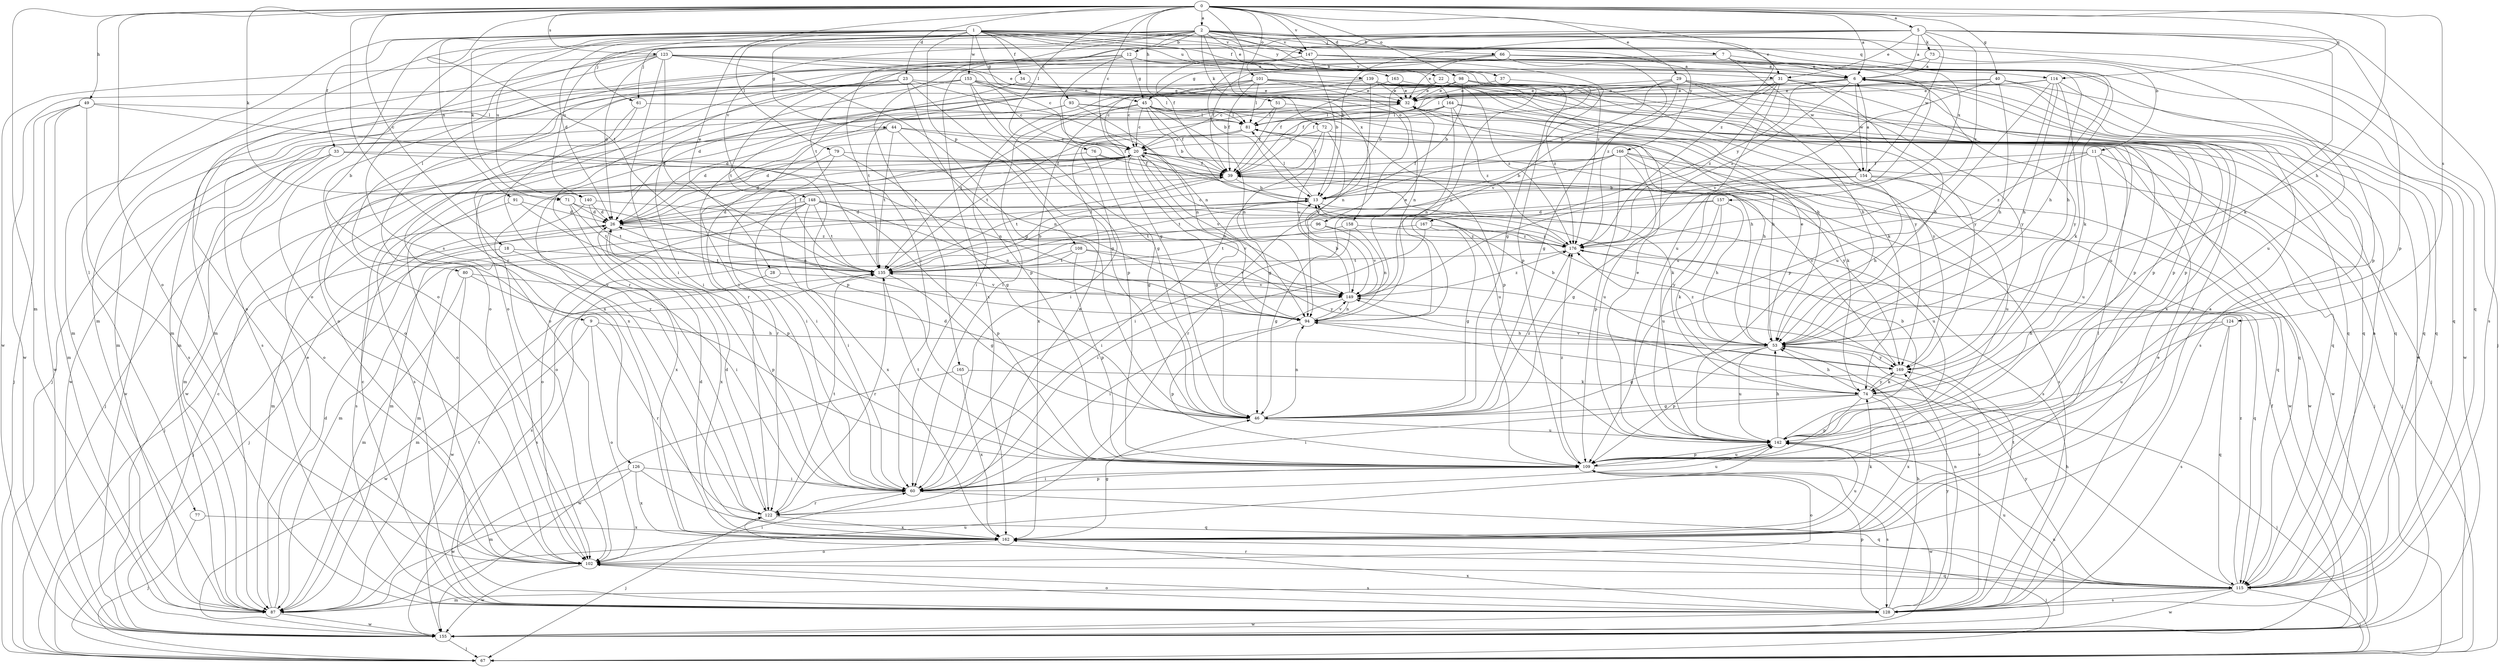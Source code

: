 strict digraph  {
0;
1;
2;
5;
6;
7;
9;
11;
12;
13;
18;
20;
22;
23;
26;
28;
29;
31;
32;
33;
34;
37;
39;
40;
44;
45;
46;
49;
51;
53;
60;
61;
66;
67;
71;
72;
73;
74;
76;
77;
79;
80;
81;
87;
91;
93;
94;
96;
98;
101;
102;
108;
109;
114;
115;
122;
123;
124;
126;
128;
135;
139;
140;
142;
147;
148;
149;
153;
154;
155;
157;
158;
162;
163;
164;
165;
166;
167;
169;
176;
0 -> 2  [label=a];
0 -> 5  [label=a];
0 -> 6  [label=a];
0 -> 18  [label=c];
0 -> 20  [label=c];
0 -> 22  [label=d];
0 -> 23  [label=d];
0 -> 28  [label=e];
0 -> 29  [label=e];
0 -> 40  [label=g];
0 -> 49  [label=h];
0 -> 51  [label=h];
0 -> 53  [label=h];
0 -> 71  [label=k];
0 -> 76  [label=l];
0 -> 87  [label=m];
0 -> 96  [label=o];
0 -> 98  [label=o];
0 -> 101  [label=o];
0 -> 102  [label=o];
0 -> 114  [label=q];
0 -> 122  [label=r];
0 -> 123  [label=s];
0 -> 124  [label=s];
0 -> 135  [label=t];
0 -> 147  [label=v];
0 -> 176  [label=z];
1 -> 31  [label=e];
1 -> 33  [label=f];
1 -> 34  [label=f];
1 -> 37  [label=f];
1 -> 44  [label=g];
1 -> 45  [label=g];
1 -> 61  [label=j];
1 -> 71  [label=k];
1 -> 77  [label=l];
1 -> 79  [label=l];
1 -> 91  [label=n];
1 -> 93  [label=n];
1 -> 102  [label=o];
1 -> 108  [label=p];
1 -> 114  [label=q];
1 -> 115  [label=q];
1 -> 139  [label=u];
1 -> 140  [label=u];
1 -> 147  [label=v];
1 -> 153  [label=w];
1 -> 157  [label=x];
1 -> 176  [label=z];
2 -> 7  [label=b];
2 -> 9  [label=b];
2 -> 11  [label=b];
2 -> 12  [label=b];
2 -> 26  [label=d];
2 -> 31  [label=e];
2 -> 60  [label=i];
2 -> 61  [label=j];
2 -> 66  [label=j];
2 -> 67  [label=j];
2 -> 72  [label=k];
2 -> 87  [label=m];
2 -> 126  [label=s];
2 -> 140  [label=u];
2 -> 147  [label=v];
2 -> 148  [label=v];
2 -> 158  [label=x];
2 -> 163  [label=y];
2 -> 164  [label=y];
2 -> 165  [label=y];
2 -> 166  [label=y];
5 -> 6  [label=a];
5 -> 13  [label=b];
5 -> 31  [label=e];
5 -> 39  [label=f];
5 -> 73  [label=k];
5 -> 74  [label=k];
5 -> 102  [label=o];
5 -> 109  [label=p];
5 -> 128  [label=s];
5 -> 135  [label=t];
5 -> 154  [label=w];
5 -> 176  [label=z];
6 -> 32  [label=e];
6 -> 60  [label=i];
6 -> 87  [label=m];
6 -> 128  [label=s];
6 -> 154  [label=w];
6 -> 162  [label=x];
6 -> 167  [label=y];
6 -> 169  [label=y];
6 -> 176  [label=z];
7 -> 6  [label=a];
7 -> 45  [label=g];
7 -> 122  [label=r];
7 -> 142  [label=u];
7 -> 154  [label=w];
9 -> 53  [label=h];
9 -> 102  [label=o];
9 -> 122  [label=r];
9 -> 155  [label=w];
11 -> 39  [label=f];
11 -> 67  [label=j];
11 -> 122  [label=r];
11 -> 142  [label=u];
11 -> 155  [label=w];
11 -> 176  [label=z];
12 -> 6  [label=a];
12 -> 45  [label=g];
12 -> 46  [label=g];
12 -> 80  [label=l];
12 -> 102  [label=o];
12 -> 109  [label=p];
12 -> 162  [label=x];
13 -> 26  [label=d];
13 -> 60  [label=i];
13 -> 81  [label=l];
13 -> 87  [label=m];
13 -> 142  [label=u];
18 -> 60  [label=i];
18 -> 67  [label=j];
18 -> 135  [label=t];
20 -> 39  [label=f];
20 -> 46  [label=g];
20 -> 60  [label=i];
20 -> 67  [label=j];
20 -> 94  [label=n];
20 -> 102  [label=o];
20 -> 115  [label=q];
20 -> 128  [label=s];
20 -> 142  [label=u];
20 -> 149  [label=v];
20 -> 155  [label=w];
22 -> 13  [label=b];
22 -> 32  [label=e];
22 -> 94  [label=n];
22 -> 109  [label=p];
23 -> 32  [label=e];
23 -> 46  [label=g];
23 -> 94  [label=n];
23 -> 102  [label=o];
23 -> 109  [label=p];
23 -> 135  [label=t];
23 -> 162  [label=x];
26 -> 39  [label=f];
26 -> 67  [label=j];
26 -> 162  [label=x];
26 -> 176  [label=z];
28 -> 128  [label=s];
28 -> 149  [label=v];
29 -> 13  [label=b];
29 -> 32  [label=e];
29 -> 39  [label=f];
29 -> 46  [label=g];
29 -> 53  [label=h];
29 -> 109  [label=p];
29 -> 169  [label=y];
31 -> 32  [label=e];
31 -> 53  [label=h];
31 -> 81  [label=l];
31 -> 115  [label=q];
31 -> 142  [label=u];
31 -> 149  [label=v];
31 -> 162  [label=x];
31 -> 176  [label=z];
32 -> 81  [label=l];
33 -> 39  [label=f];
33 -> 87  [label=m];
33 -> 94  [label=n];
33 -> 102  [label=o];
33 -> 155  [label=w];
34 -> 32  [label=e];
34 -> 60  [label=i];
37 -> 32  [label=e];
37 -> 169  [label=y];
39 -> 13  [label=b];
39 -> 102  [label=o];
39 -> 128  [label=s];
39 -> 135  [label=t];
39 -> 155  [label=w];
40 -> 32  [label=e];
40 -> 39  [label=f];
40 -> 53  [label=h];
40 -> 115  [label=q];
40 -> 149  [label=v];
40 -> 155  [label=w];
44 -> 20  [label=c];
44 -> 26  [label=d];
44 -> 39  [label=f];
44 -> 94  [label=n];
44 -> 135  [label=t];
44 -> 155  [label=w];
45 -> 13  [label=b];
45 -> 20  [label=c];
45 -> 39  [label=f];
45 -> 67  [label=j];
45 -> 81  [label=l];
45 -> 94  [label=n];
45 -> 109  [label=p];
45 -> 135  [label=t];
45 -> 162  [label=x];
46 -> 26  [label=d];
46 -> 94  [label=n];
46 -> 142  [label=u];
46 -> 176  [label=z];
49 -> 67  [label=j];
49 -> 81  [label=l];
49 -> 87  [label=m];
49 -> 109  [label=p];
49 -> 128  [label=s];
49 -> 155  [label=w];
51 -> 39  [label=f];
51 -> 53  [label=h];
51 -> 81  [label=l];
53 -> 13  [label=b];
53 -> 32  [label=e];
53 -> 46  [label=g];
53 -> 109  [label=p];
53 -> 142  [label=u];
53 -> 169  [label=y];
53 -> 176  [label=z];
60 -> 109  [label=p];
60 -> 115  [label=q];
60 -> 122  [label=r];
60 -> 142  [label=u];
61 -> 81  [label=l];
61 -> 102  [label=o];
61 -> 122  [label=r];
66 -> 6  [label=a];
66 -> 13  [label=b];
66 -> 32  [label=e];
66 -> 53  [label=h];
66 -> 74  [label=k];
66 -> 87  [label=m];
66 -> 176  [label=z];
71 -> 26  [label=d];
71 -> 94  [label=n];
71 -> 135  [label=t];
71 -> 162  [label=x];
72 -> 20  [label=c];
72 -> 39  [label=f];
72 -> 46  [label=g];
72 -> 115  [label=q];
72 -> 149  [label=v];
73 -> 6  [label=a];
73 -> 39  [label=f];
73 -> 109  [label=p];
74 -> 46  [label=g];
74 -> 53  [label=h];
74 -> 60  [label=i];
74 -> 67  [label=j];
74 -> 109  [label=p];
74 -> 162  [label=x];
74 -> 169  [label=y];
76 -> 39  [label=f];
76 -> 46  [label=g];
76 -> 74  [label=k];
76 -> 122  [label=r];
77 -> 67  [label=j];
77 -> 162  [label=x];
79 -> 26  [label=d];
79 -> 39  [label=f];
79 -> 46  [label=g];
79 -> 60  [label=i];
80 -> 87  [label=m];
80 -> 109  [label=p];
80 -> 149  [label=v];
80 -> 155  [label=w];
81 -> 20  [label=c];
81 -> 26  [label=d];
81 -> 53  [label=h];
81 -> 74  [label=k];
81 -> 135  [label=t];
81 -> 149  [label=v];
87 -> 26  [label=d];
87 -> 32  [label=e];
87 -> 135  [label=t];
87 -> 142  [label=u];
87 -> 155  [label=w];
91 -> 26  [label=d];
91 -> 109  [label=p];
91 -> 128  [label=s];
93 -> 53  [label=h];
93 -> 67  [label=j];
93 -> 81  [label=l];
93 -> 94  [label=n];
93 -> 162  [label=x];
94 -> 53  [label=h];
94 -> 109  [label=p];
94 -> 149  [label=v];
96 -> 87  [label=m];
96 -> 149  [label=v];
96 -> 176  [label=z];
98 -> 13  [label=b];
98 -> 20  [label=c];
98 -> 32  [label=e];
98 -> 102  [label=o];
98 -> 109  [label=p];
98 -> 115  [label=q];
98 -> 176  [label=z];
101 -> 26  [label=d];
101 -> 32  [label=e];
101 -> 39  [label=f];
101 -> 60  [label=i];
101 -> 81  [label=l];
101 -> 94  [label=n];
101 -> 115  [label=q];
101 -> 135  [label=t];
101 -> 142  [label=u];
101 -> 155  [label=w];
102 -> 60  [label=i];
102 -> 115  [label=q];
102 -> 128  [label=s];
102 -> 155  [label=w];
108 -> 109  [label=p];
108 -> 128  [label=s];
108 -> 135  [label=t];
108 -> 149  [label=v];
108 -> 169  [label=y];
109 -> 60  [label=i];
109 -> 102  [label=o];
109 -> 128  [label=s];
109 -> 135  [label=t];
109 -> 142  [label=u];
109 -> 155  [label=w];
109 -> 176  [label=z];
114 -> 20  [label=c];
114 -> 32  [label=e];
114 -> 53  [label=h];
114 -> 74  [label=k];
114 -> 109  [label=p];
114 -> 115  [label=q];
114 -> 142  [label=u];
115 -> 6  [label=a];
115 -> 53  [label=h];
115 -> 67  [label=j];
115 -> 87  [label=m];
115 -> 122  [label=r];
115 -> 128  [label=s];
115 -> 142  [label=u];
115 -> 155  [label=w];
115 -> 169  [label=y];
115 -> 176  [label=z];
122 -> 26  [label=d];
122 -> 32  [label=e];
122 -> 67  [label=j];
122 -> 135  [label=t];
122 -> 162  [label=x];
123 -> 6  [label=a];
123 -> 20  [label=c];
123 -> 26  [label=d];
123 -> 32  [label=e];
123 -> 46  [label=g];
123 -> 53  [label=h];
123 -> 60  [label=i];
123 -> 87  [label=m];
123 -> 102  [label=o];
123 -> 135  [label=t];
123 -> 155  [label=w];
124 -> 53  [label=h];
124 -> 115  [label=q];
124 -> 128  [label=s];
124 -> 142  [label=u];
126 -> 60  [label=i];
126 -> 87  [label=m];
126 -> 115  [label=q];
126 -> 155  [label=w];
126 -> 162  [label=x];
128 -> 20  [label=c];
128 -> 32  [label=e];
128 -> 53  [label=h];
128 -> 94  [label=n];
128 -> 102  [label=o];
128 -> 109  [label=p];
128 -> 135  [label=t];
128 -> 149  [label=v];
128 -> 155  [label=w];
128 -> 162  [label=x];
128 -> 169  [label=y];
135 -> 13  [label=b];
135 -> 46  [label=g];
135 -> 87  [label=m];
135 -> 122  [label=r];
135 -> 149  [label=v];
139 -> 20  [label=c];
139 -> 32  [label=e];
139 -> 53  [label=h];
139 -> 74  [label=k];
139 -> 94  [label=n];
139 -> 122  [label=r];
139 -> 169  [label=y];
140 -> 26  [label=d];
140 -> 87  [label=m];
140 -> 135  [label=t];
140 -> 149  [label=v];
142 -> 13  [label=b];
142 -> 32  [label=e];
142 -> 53  [label=h];
142 -> 109  [label=p];
147 -> 6  [label=a];
147 -> 13  [label=b];
147 -> 46  [label=g];
147 -> 87  [label=m];
147 -> 102  [label=o];
147 -> 115  [label=q];
147 -> 142  [label=u];
148 -> 26  [label=d];
148 -> 60  [label=i];
148 -> 67  [label=j];
148 -> 94  [label=n];
148 -> 102  [label=o];
148 -> 109  [label=p];
148 -> 135  [label=t];
148 -> 162  [label=x];
148 -> 169  [label=y];
149 -> 13  [label=b];
149 -> 32  [label=e];
149 -> 60  [label=i];
149 -> 94  [label=n];
149 -> 176  [label=z];
153 -> 20  [label=c];
153 -> 32  [label=e];
153 -> 46  [label=g];
153 -> 60  [label=i];
153 -> 81  [label=l];
153 -> 87  [label=m];
153 -> 109  [label=p];
153 -> 128  [label=s];
153 -> 155  [label=w];
153 -> 176  [label=z];
154 -> 6  [label=a];
154 -> 13  [label=b];
154 -> 46  [label=g];
154 -> 53  [label=h];
154 -> 135  [label=t];
154 -> 142  [label=u];
154 -> 155  [label=w];
155 -> 20  [label=c];
155 -> 39  [label=f];
155 -> 67  [label=j];
155 -> 142  [label=u];
157 -> 26  [label=d];
157 -> 53  [label=h];
157 -> 74  [label=k];
157 -> 135  [label=t];
157 -> 142  [label=u];
158 -> 46  [label=g];
158 -> 94  [label=n];
158 -> 135  [label=t];
158 -> 176  [label=z];
162 -> 6  [label=a];
162 -> 26  [label=d];
162 -> 46  [label=g];
162 -> 67  [label=j];
162 -> 74  [label=k];
162 -> 81  [label=l];
162 -> 102  [label=o];
162 -> 142  [label=u];
163 -> 32  [label=e];
163 -> 39  [label=f];
163 -> 109  [label=p];
164 -> 26  [label=d];
164 -> 60  [label=i];
164 -> 81  [label=l];
164 -> 94  [label=n];
164 -> 115  [label=q];
164 -> 169  [label=y];
164 -> 176  [label=z];
165 -> 74  [label=k];
165 -> 155  [label=w];
165 -> 162  [label=x];
166 -> 13  [label=b];
166 -> 39  [label=f];
166 -> 60  [label=i];
166 -> 67  [label=j];
166 -> 109  [label=p];
166 -> 128  [label=s];
166 -> 135  [label=t];
166 -> 142  [label=u];
166 -> 169  [label=y];
167 -> 46  [label=g];
167 -> 60  [label=i];
167 -> 87  [label=m];
167 -> 176  [label=z];
169 -> 20  [label=c];
169 -> 74  [label=k];
169 -> 149  [label=v];
176 -> 20  [label=c];
176 -> 115  [label=q];
176 -> 135  [label=t];
}
